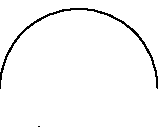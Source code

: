 beginfig(0)

draw halfcircle scaled -cm withpen boldpen;
draw halfcircle scaled 2cm shifted (cm, .5cm) withpen boldpen;

endfig
